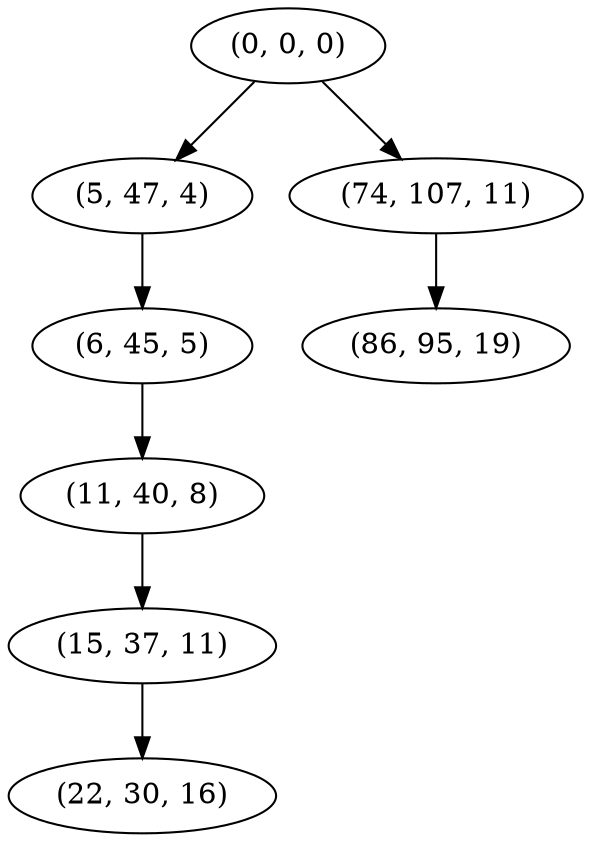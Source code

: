 digraph tree {
    "(0, 0, 0)";
    "(5, 47, 4)";
    "(6, 45, 5)";
    "(11, 40, 8)";
    "(15, 37, 11)";
    "(22, 30, 16)";
    "(74, 107, 11)";
    "(86, 95, 19)";
    "(0, 0, 0)" -> "(5, 47, 4)";
    "(0, 0, 0)" -> "(74, 107, 11)";
    "(5, 47, 4)" -> "(6, 45, 5)";
    "(6, 45, 5)" -> "(11, 40, 8)";
    "(11, 40, 8)" -> "(15, 37, 11)";
    "(15, 37, 11)" -> "(22, 30, 16)";
    "(74, 107, 11)" -> "(86, 95, 19)";
}
